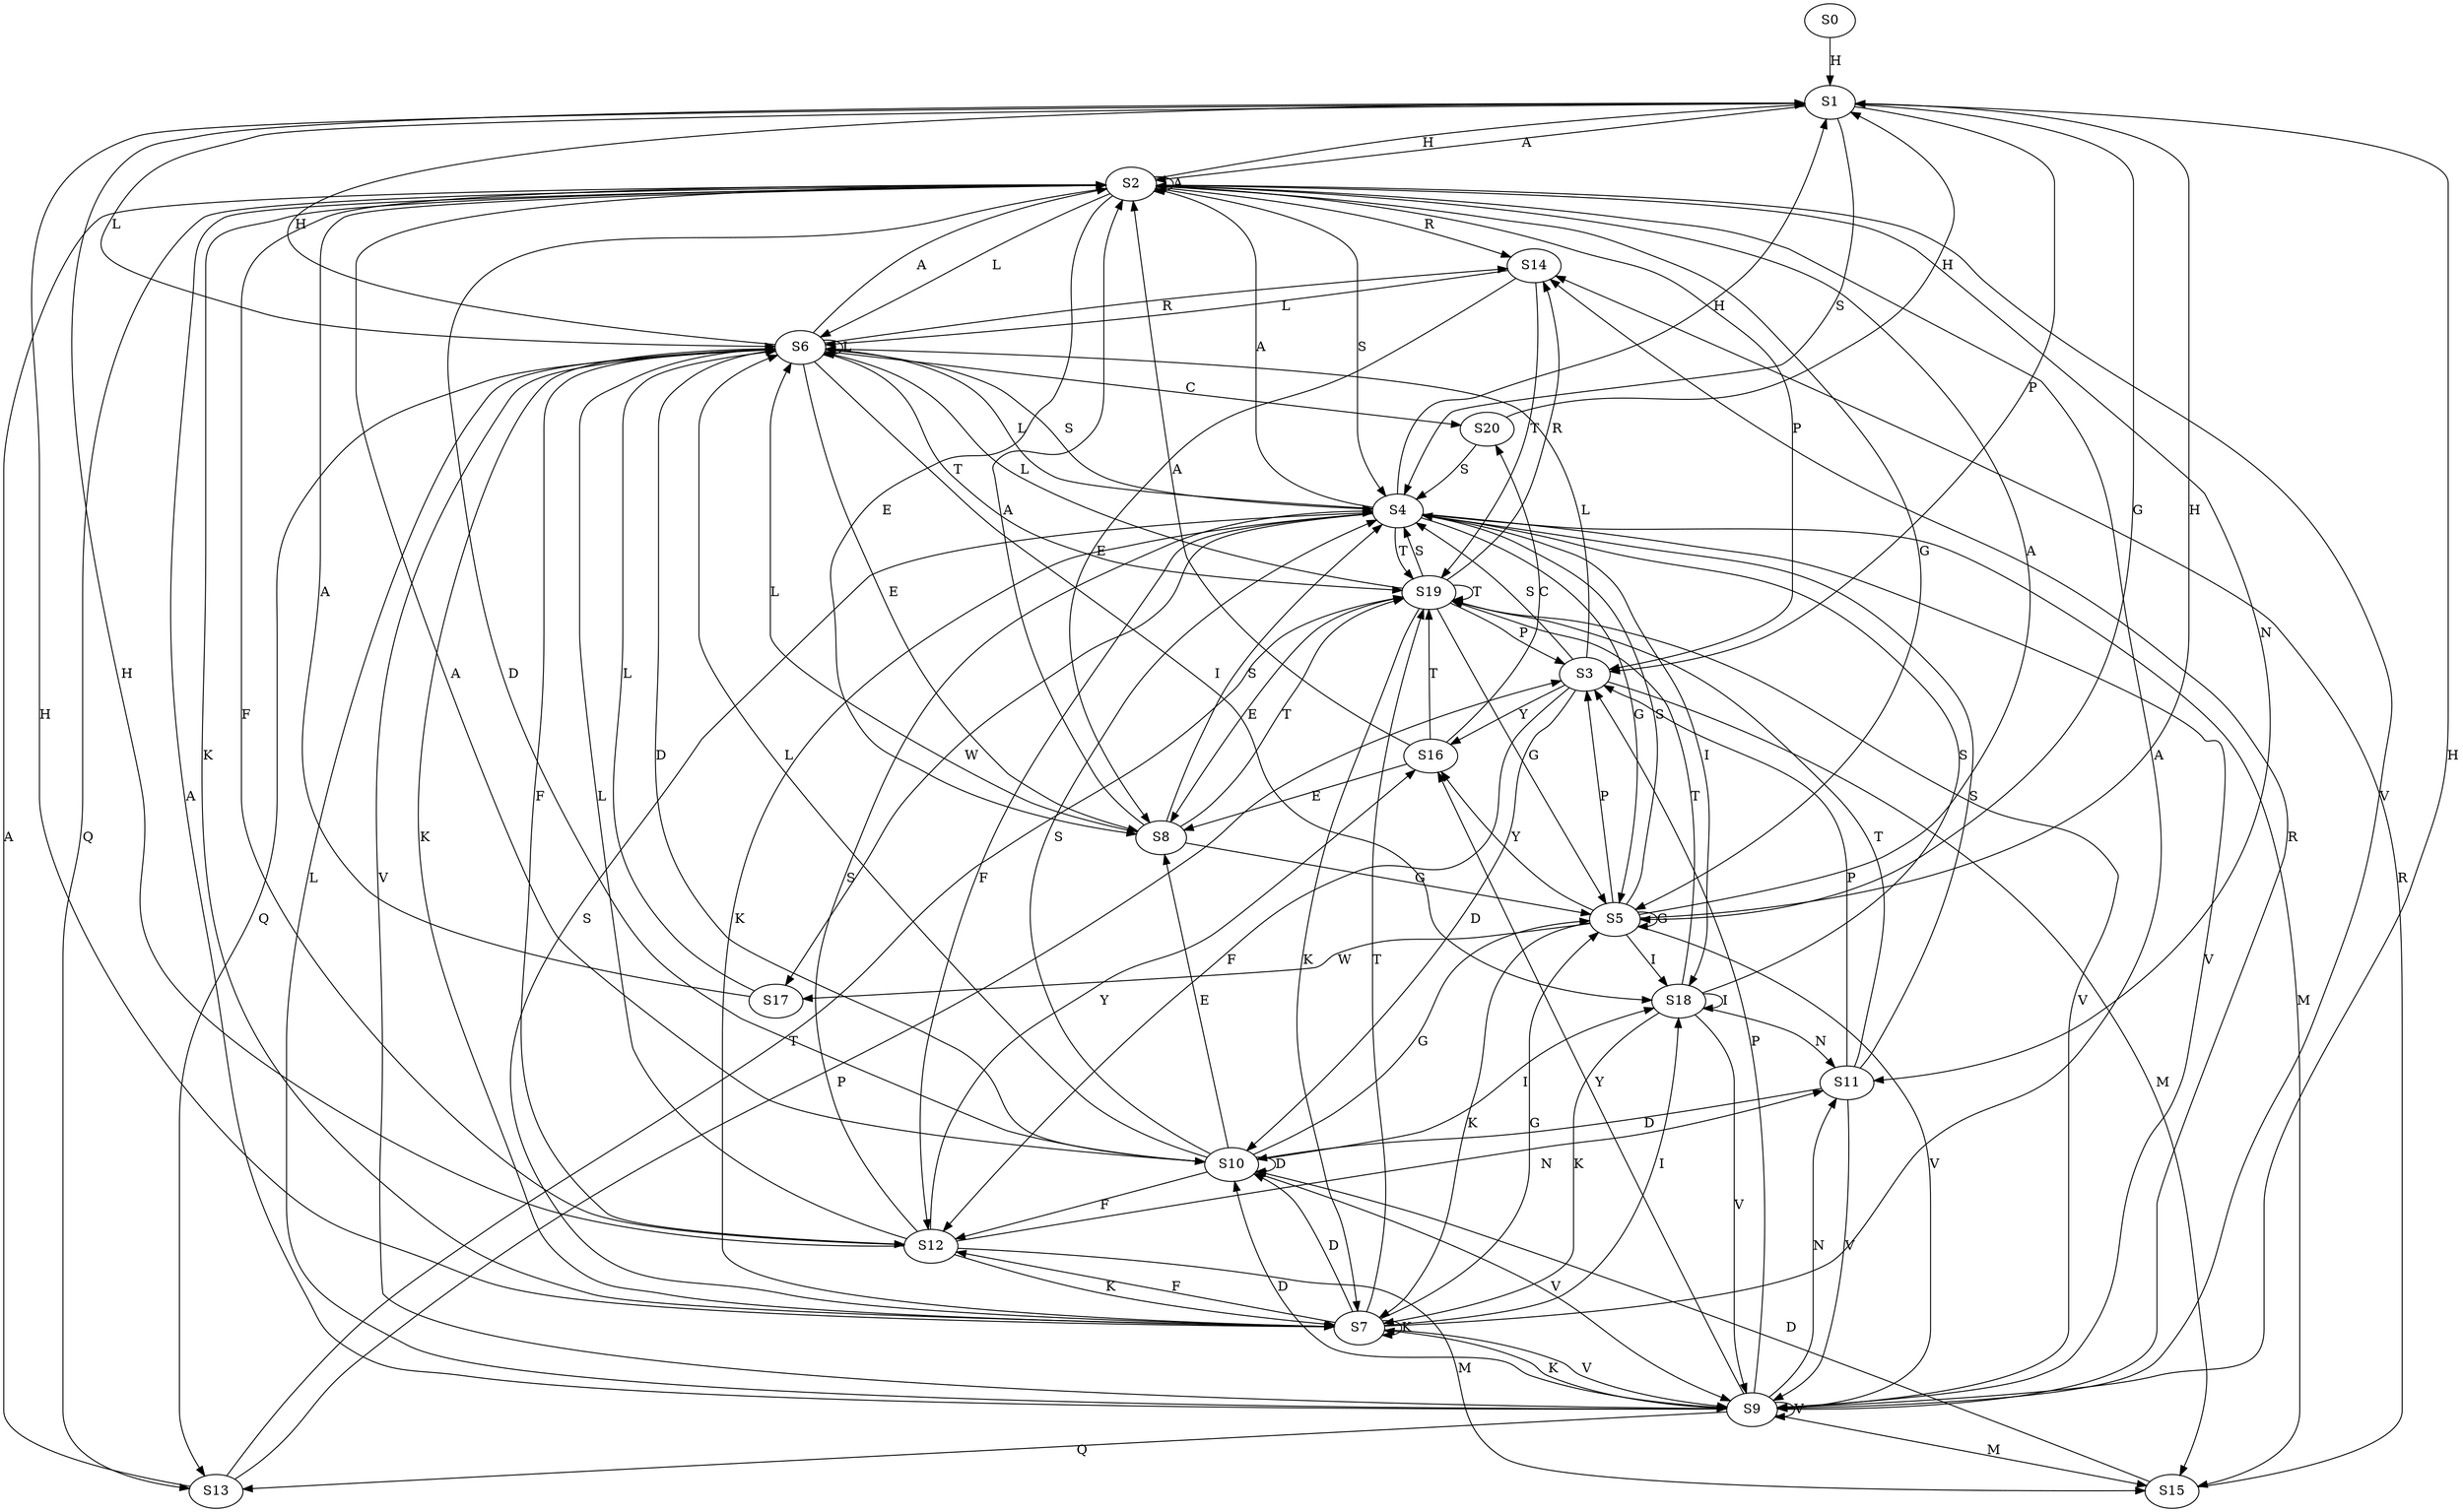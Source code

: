 strict digraph  {
	S0 -> S1 [ label = H ];
	S1 -> S2 [ label = A ];
	S1 -> S3 [ label = P ];
	S1 -> S4 [ label = S ];
	S1 -> S5 [ label = G ];
	S1 -> S6 [ label = L ];
	S2 -> S3 [ label = P ];
	S2 -> S7 [ label = K ];
	S2 -> S2 [ label = A ];
	S2 -> S5 [ label = G ];
	S2 -> S1 [ label = H ];
	S2 -> S8 [ label = E ];
	S2 -> S4 [ label = S ];
	S2 -> S9 [ label = V ];
	S2 -> S10 [ label = D ];
	S2 -> S11 [ label = N ];
	S2 -> S6 [ label = L ];
	S2 -> S12 [ label = F ];
	S2 -> S13 [ label = Q ];
	S2 -> S14 [ label = R ];
	S3 -> S4 [ label = S ];
	S3 -> S12 [ label = F ];
	S3 -> S15 [ label = M ];
	S3 -> S10 [ label = D ];
	S3 -> S6 [ label = L ];
	S3 -> S16 [ label = Y ];
	S4 -> S6 [ label = L ];
	S4 -> S5 [ label = G ];
	S4 -> S7 [ label = K ];
	S4 -> S2 [ label = A ];
	S4 -> S9 [ label = V ];
	S4 -> S15 [ label = M ];
	S4 -> S17 [ label = W ];
	S4 -> S18 [ label = I ];
	S4 -> S12 [ label = F ];
	S4 -> S1 [ label = H ];
	S4 -> S19 [ label = T ];
	S5 -> S17 [ label = W ];
	S5 -> S9 [ label = V ];
	S5 -> S2 [ label = A ];
	S5 -> S16 [ label = Y ];
	S5 -> S1 [ label = H ];
	S5 -> S7 [ label = K ];
	S5 -> S4 [ label = S ];
	S5 -> S18 [ label = I ];
	S5 -> S5 [ label = G ];
	S5 -> S3 [ label = P ];
	S6 -> S9 [ label = V ];
	S6 -> S2 [ label = A ];
	S6 -> S12 [ label = F ];
	S6 -> S10 [ label = D ];
	S6 -> S7 [ label = K ];
	S6 -> S6 [ label = L ];
	S6 -> S20 [ label = C ];
	S6 -> S19 [ label = T ];
	S6 -> S1 [ label = H ];
	S6 -> S4 [ label = S ];
	S6 -> S18 [ label = I ];
	S6 -> S14 [ label = R ];
	S6 -> S13 [ label = Q ];
	S6 -> S8 [ label = E ];
	S7 -> S10 [ label = D ];
	S7 -> S9 [ label = V ];
	S7 -> S5 [ label = G ];
	S7 -> S19 [ label = T ];
	S7 -> S7 [ label = K ];
	S7 -> S1 [ label = H ];
	S7 -> S12 [ label = F ];
	S7 -> S18 [ label = I ];
	S7 -> S4 [ label = S ];
	S7 -> S2 [ label = A ];
	S8 -> S5 [ label = G ];
	S8 -> S2 [ label = A ];
	S8 -> S6 [ label = L ];
	S8 -> S19 [ label = T ];
	S8 -> S4 [ label = S ];
	S9 -> S15 [ label = M ];
	S9 -> S11 [ label = N ];
	S9 -> S7 [ label = K ];
	S9 -> S13 [ label = Q ];
	S9 -> S2 [ label = A ];
	S9 -> S1 [ label = H ];
	S9 -> S14 [ label = R ];
	S9 -> S3 [ label = P ];
	S9 -> S6 [ label = L ];
	S9 -> S10 [ label = D ];
	S9 -> S9 [ label = V ];
	S9 -> S16 [ label = Y ];
	S10 -> S2 [ label = A ];
	S10 -> S12 [ label = F ];
	S10 -> S9 [ label = V ];
	S10 -> S10 [ label = D ];
	S10 -> S4 [ label = S ];
	S10 -> S8 [ label = E ];
	S10 -> S6 [ label = L ];
	S10 -> S5 [ label = G ];
	S10 -> S18 [ label = I ];
	S11 -> S19 [ label = T ];
	S11 -> S3 [ label = P ];
	S11 -> S9 [ label = V ];
	S11 -> S4 [ label = S ];
	S11 -> S10 [ label = D ];
	S12 -> S15 [ label = M ];
	S12 -> S4 [ label = S ];
	S12 -> S16 [ label = Y ];
	S12 -> S1 [ label = H ];
	S12 -> S11 [ label = N ];
	S12 -> S6 [ label = L ];
	S12 -> S7 [ label = K ];
	S13 -> S2 [ label = A ];
	S13 -> S19 [ label = T ];
	S13 -> S3 [ label = P ];
	S14 -> S8 [ label = E ];
	S14 -> S6 [ label = L ];
	S14 -> S19 [ label = T ];
	S15 -> S14 [ label = R ];
	S15 -> S10 [ label = D ];
	S16 -> S8 [ label = E ];
	S16 -> S19 [ label = T ];
	S16 -> S20 [ label = C ];
	S16 -> S2 [ label = A ];
	S17 -> S2 [ label = A ];
	S17 -> S6 [ label = L ];
	S18 -> S11 [ label = N ];
	S18 -> S7 [ label = K ];
	S18 -> S19 [ label = T ];
	S18 -> S18 [ label = I ];
	S18 -> S9 [ label = V ];
	S18 -> S4 [ label = S ];
	S19 -> S7 [ label = K ];
	S19 -> S3 [ label = P ];
	S19 -> S19 [ label = T ];
	S19 -> S6 [ label = L ];
	S19 -> S9 [ label = V ];
	S19 -> S14 [ label = R ];
	S19 -> S4 [ label = S ];
	S19 -> S5 [ label = G ];
	S19 -> S8 [ label = E ];
	S20 -> S1 [ label = H ];
	S20 -> S4 [ label = S ];
}
